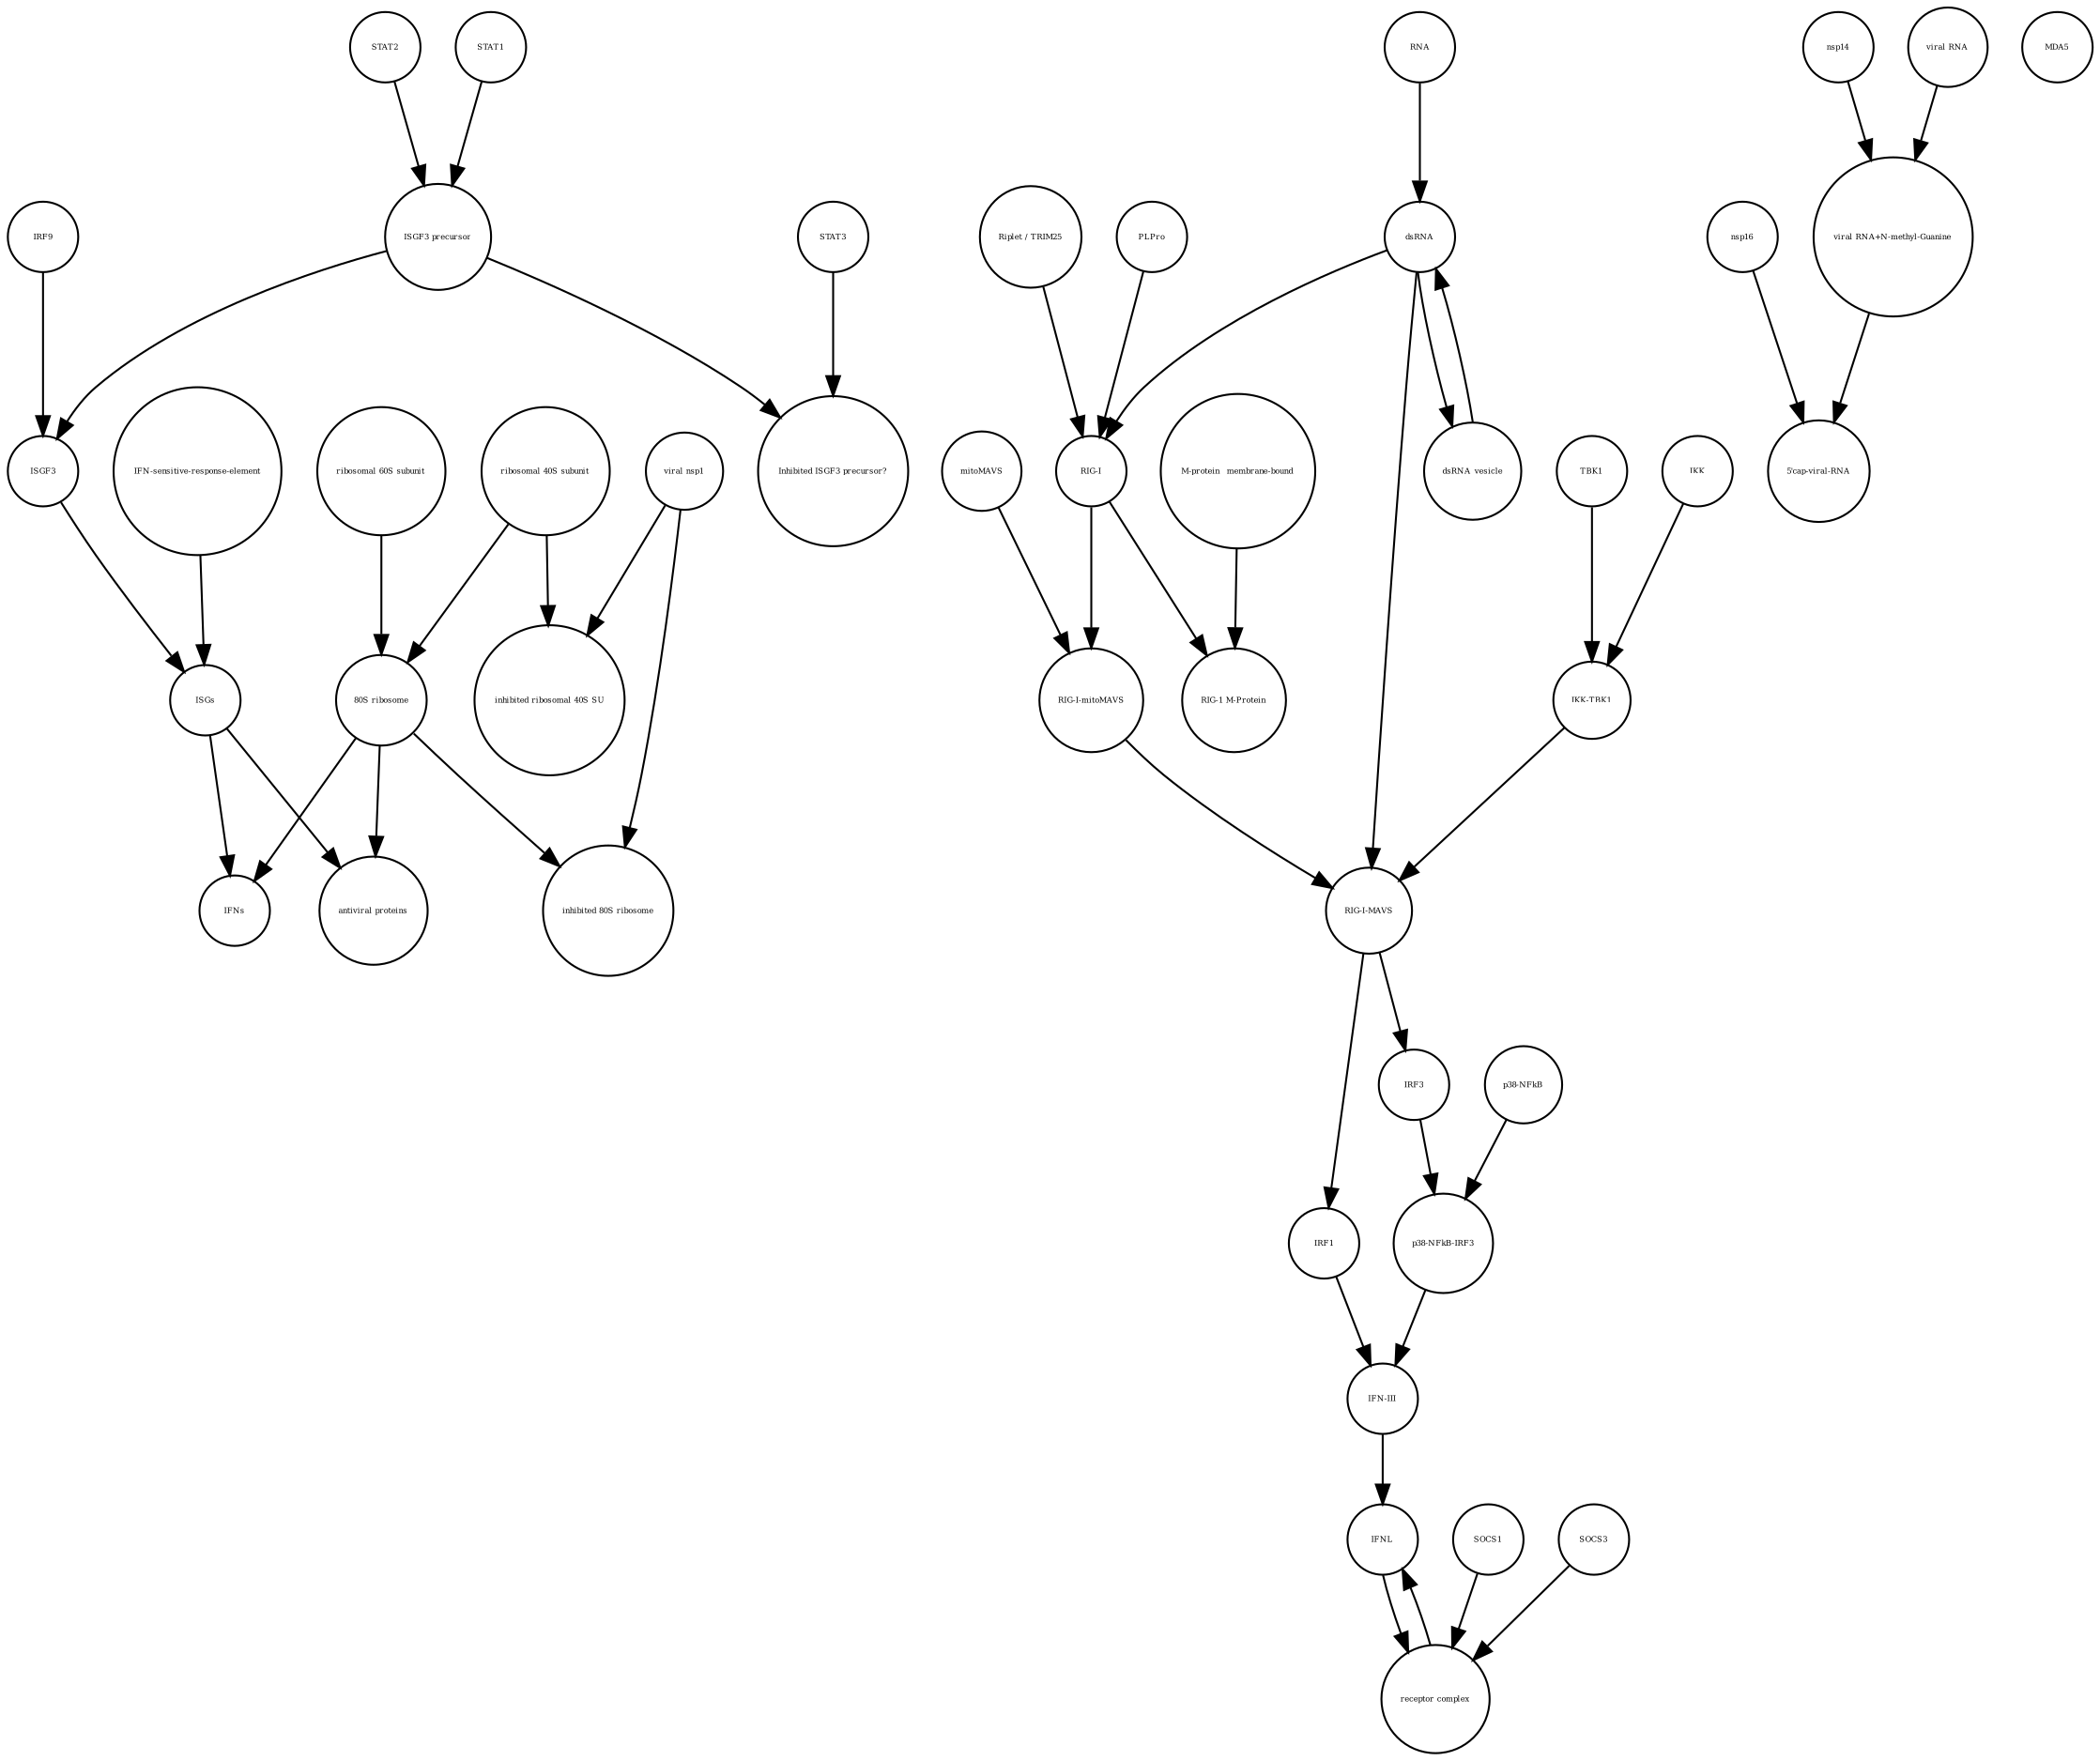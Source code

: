 strict digraph  {
"ISGF3 precursor" [annotation="", bipartite=0, cls=complex, fontsize=4, label="ISGF3 precursor", shape=circle];
mitoMAVS [annotation="", bipartite=0, cls=macromolecule, fontsize=4, label=mitoMAVS, shape=circle];
"antiviral proteins" [annotation="", bipartite=0, cls=macromolecule, fontsize=4, label="antiviral proteins", shape=circle];
"Riplet / TRIM25" [annotation="", bipartite=0, cls=macromolecule, fontsize=4, label="Riplet / TRIM25", shape=circle];
TBK1 [annotation="", bipartite=0, cls=macromolecule, fontsize=4, label=TBK1, shape=circle];
"M-protein_ membrane-bound" [annotation="", bipartite=0, cls=macromolecule, fontsize=4, label="M-protein_ membrane-bound", shape=circle];
"ribosomal 40S subunit" [annotation="", bipartite=0, cls=complex, fontsize=4, label="ribosomal 40S subunit", shape=circle];
"IFN-III" [annotation="", bipartite=0, cls=macromolecule, fontsize=4, label="IFN-III", shape=circle];
"RIG-1 M-Protein" [annotation="", bipartite=0, cls=complex, fontsize=4, label="RIG-1 M-Protein", shape=circle];
"receptor complex" [annotation="", bipartite=0, cls=complex, fontsize=4, label="receptor complex", shape=circle];
"RIG-I-MAVS" [annotation="", bipartite=0, cls=complex, fontsize=4, label="RIG-I-MAVS", shape=circle];
IRF1 [annotation="", bipartite=0, cls=macromolecule, fontsize=4, label=IRF1, shape=circle];
nsp16 [annotation="", bipartite=0, cls=macromolecule, fontsize=4, label=nsp16, shape=circle];
"p38-NFkB-IRF3" [annotation="", bipartite=0, cls=complex, fontsize=4, label="p38-NFkB-IRF3", shape=circle];
IFNL [annotation="", bipartite=0, cls=macromolecule, fontsize=4, label=IFNL, shape=circle];
"ribosomal 60S subunit" [annotation="", bipartite=0, cls=complex, fontsize=4, label="ribosomal 60S subunit", shape=circle];
dsRNA [annotation="", bipartite=0, cls="nucleic acid feature", fontsize=4, label=dsRNA, shape=circle];
IRF9 [annotation="", bipartite=0, cls=macromolecule, fontsize=4, label=IRF9, shape=circle];
"5'cap-viral-RNA" [annotation="", bipartite=0, cls="nucleic acid feature", fontsize=4, label="5'cap-viral-RNA", shape=circle];
ISGF3 [annotation="", bipartite=0, cls=complex, fontsize=4, label=ISGF3, shape=circle];
STAT2 [annotation="", bipartite=0, cls=macromolecule, fontsize=4, label=STAT2, shape=circle];
"IKK-TBK1" [annotation="", bipartite=0, cls=complex, fontsize=4, label="IKK-TBK1", shape=circle];
MDA5 [annotation="", bipartite=0, cls=macromolecule, fontsize=4, label=MDA5, shape=circle];
SOCS1 [annotation="", bipartite=0, cls=macromolecule, fontsize=4, label=SOCS1, shape=circle];
IKK [annotation="", bipartite=0, cls=macromolecule, fontsize=4, label=IKK, shape=circle];
"RIG-I-mitoMAVS" [annotation="", bipartite=0, cls=complex, fontsize=4, label="RIG-I-mitoMAVS", shape=circle];
SOCS3 [annotation="", bipartite=0, cls=macromolecule, fontsize=4, label=SOCS3, shape=circle];
"inhibited ribosomal 40S SU" [annotation="urn_miriam_doi_10.1101%2F2020.05.18.102467", bipartite=0, cls=complex, fontsize=4, label="inhibited ribosomal 40S SU", shape=circle];
STAT3 [annotation="", bipartite=0, cls=macromolecule, fontsize=4, label=STAT3, shape=circle];
"IFN-sensitive-response-element" [annotation="", bipartite=0, cls="nucleic acid feature", fontsize=4, label="IFN-sensitive-response-element", shape=circle];
"p38-NFkB" [annotation="", bipartite=0, cls=complex, fontsize=4, label="p38-NFkB", shape=circle];
nsp14 [annotation="", bipartite=0, cls=macromolecule, fontsize=4, label=nsp14, shape=circle];
"Inhibited ISGF3 precursor?" [annotation="", bipartite=0, cls=complex, fontsize=4, label="Inhibited ISGF3 precursor?", shape=circle];
"viral RNA" [annotation="", bipartite=0, cls="nucleic acid feature", fontsize=4, label="viral RNA", shape=circle];
"80S ribosome" [annotation="", bipartite=0, cls=complex, fontsize=4, label="80S ribosome", shape=circle];
"viral nsp1" [annotation="", bipartite=0, cls=macromolecule, fontsize=4, label="viral nsp1", shape=circle];
"RIG-I" [annotation="", bipartite=0, cls=macromolecule, fontsize=4, label="RIG-I", shape=circle];
"viral RNA+N-methyl-Guanine" [annotation="", bipartite=0, cls="nucleic acid feature", fontsize=4, label="viral RNA+N-methyl-Guanine", shape=circle];
ISGs [annotation="", bipartite=0, cls="nucleic acid feature", fontsize=4, label=ISGs, shape=circle];
"inhibited 80S ribosome" [annotation="", bipartite=0, cls=complex, fontsize=4, label="inhibited 80S ribosome", shape=circle];
STAT1 [annotation="", bipartite=0, cls=macromolecule, fontsize=4, label=STAT1, shape=circle];
dsRNA_vesicle [annotation="", bipartite=0, cls="nucleic acid feature", fontsize=4, label=dsRNA_vesicle, shape=circle];
IFNs [annotation="", bipartite=0, cls=macromolecule, fontsize=4, label=IFNs, shape=circle];
IRF3 [annotation="", bipartite=0, cls=macromolecule, fontsize=4, label=IRF3, shape=circle];
PLPro [annotation="", bipartite=0, cls=macromolecule, fontsize=4, label=PLPro, shape=circle];
RNA [annotation="", bipartite=0, cls="nucleic acid feature", fontsize=4, label=RNA, shape=circle];
"ISGF3 precursor" -> "Inhibited ISGF3 precursor?"  [annotation="", interaction_type=production];
"ISGF3 precursor" -> ISGF3  [annotation="", interaction_type=production];
mitoMAVS -> "RIG-I-mitoMAVS"  [annotation="", interaction_type=production];
"Riplet / TRIM25" -> "RIG-I"  [annotation="", interaction_type=catalysis];
TBK1 -> "IKK-TBK1"  [annotation="", interaction_type=production];
"M-protein_ membrane-bound" -> "RIG-1 M-Protein"  [annotation="", interaction_type=production];
"ribosomal 40S subunit" -> "80S ribosome"  [annotation="", interaction_type=production];
"ribosomal 40S subunit" -> "inhibited ribosomal 40S SU"  [annotation="", interaction_type=production];
"IFN-III" -> IFNL  [annotation="", interaction_type=production];
"receptor complex" -> IFNL  [annotation="", interaction_type=production];
"RIG-I-MAVS" -> IRF3  [annotation="", interaction_type=stimulation];
"RIG-I-MAVS" -> IRF1  [annotation="", interaction_type=catalysis];
IRF1 -> "IFN-III"  [annotation="", interaction_type=stimulation];
nsp16 -> "5'cap-viral-RNA"  [annotation="urn_miriam_doi_10.1016%2Fj.chom.2020.05.008", interaction_type=catalysis];
"p38-NFkB-IRF3" -> "IFN-III"  [annotation="", interaction_type=stimulation];
IFNL -> "receptor complex"  [annotation="", interaction_type=stimulation];
"ribosomal 60S subunit" -> "80S ribosome"  [annotation="", interaction_type=production];
dsRNA -> "RIG-I-MAVS"  [annotation="", interaction_type="necessary stimulation"];
dsRNA -> dsRNA_vesicle  [annotation="", interaction_type=production];
dsRNA -> "RIG-I"  [annotation="", interaction_type="necessary stimulation"];
IRF9 -> ISGF3  [annotation="", interaction_type=production];
ISGF3 -> ISGs  [annotation="", interaction_type="necessary stimulation"];
STAT2 -> "ISGF3 precursor"  [annotation="", interaction_type=production];
"IKK-TBK1" -> "RIG-I-MAVS"  [annotation="", interaction_type=production];
SOCS1 -> "receptor complex"  [annotation="", interaction_type=production];
IKK -> "IKK-TBK1"  [annotation="", interaction_type=production];
"RIG-I-mitoMAVS" -> "RIG-I-MAVS"  [annotation="", interaction_type=production];
SOCS3 -> "receptor complex"  [annotation="", interaction_type=production];
STAT3 -> "Inhibited ISGF3 precursor?"  [annotation="", interaction_type=production];
"IFN-sensitive-response-element" -> ISGs  [annotation="", interaction_type=production];
"p38-NFkB" -> "p38-NFkB-IRF3"  [annotation="", interaction_type=production];
nsp14 -> "viral RNA+N-methyl-Guanine"  [annotation="", interaction_type=catalysis];
"viral RNA" -> "viral RNA+N-methyl-Guanine"  [annotation="", interaction_type=production];
"80S ribosome" -> "antiviral proteins"  [annotation="", interaction_type=catalysis];
"80S ribosome" -> "inhibited 80S ribosome"  [annotation="", interaction_type=production];
"80S ribosome" -> IFNs  [annotation="", interaction_type=catalysis];
"viral nsp1" -> "inhibited 80S ribosome"  [annotation="", interaction_type=production];
"viral nsp1" -> "inhibited ribosomal 40S SU"  [annotation="", interaction_type=production];
"RIG-I" -> "RIG-1 M-Protein"  [annotation="", interaction_type=production];
"RIG-I" -> "RIG-I-mitoMAVS"  [annotation="", interaction_type=production];
"viral RNA+N-methyl-Guanine" -> "5'cap-viral-RNA"  [annotation="", interaction_type=production];
ISGs -> "antiviral proteins"  [annotation="", interaction_type=production];
ISGs -> IFNs  [annotation="", interaction_type=production];
STAT1 -> "ISGF3 precursor"  [annotation="", interaction_type=production];
dsRNA_vesicle -> dsRNA  [annotation="", interaction_type=production];
IRF3 -> "p38-NFkB-IRF3"  [annotation="", interaction_type=production];
PLPro -> "RIG-I"  [annotation="", interaction_type=catalysis];
RNA -> dsRNA  [annotation="", interaction_type=production];
}

